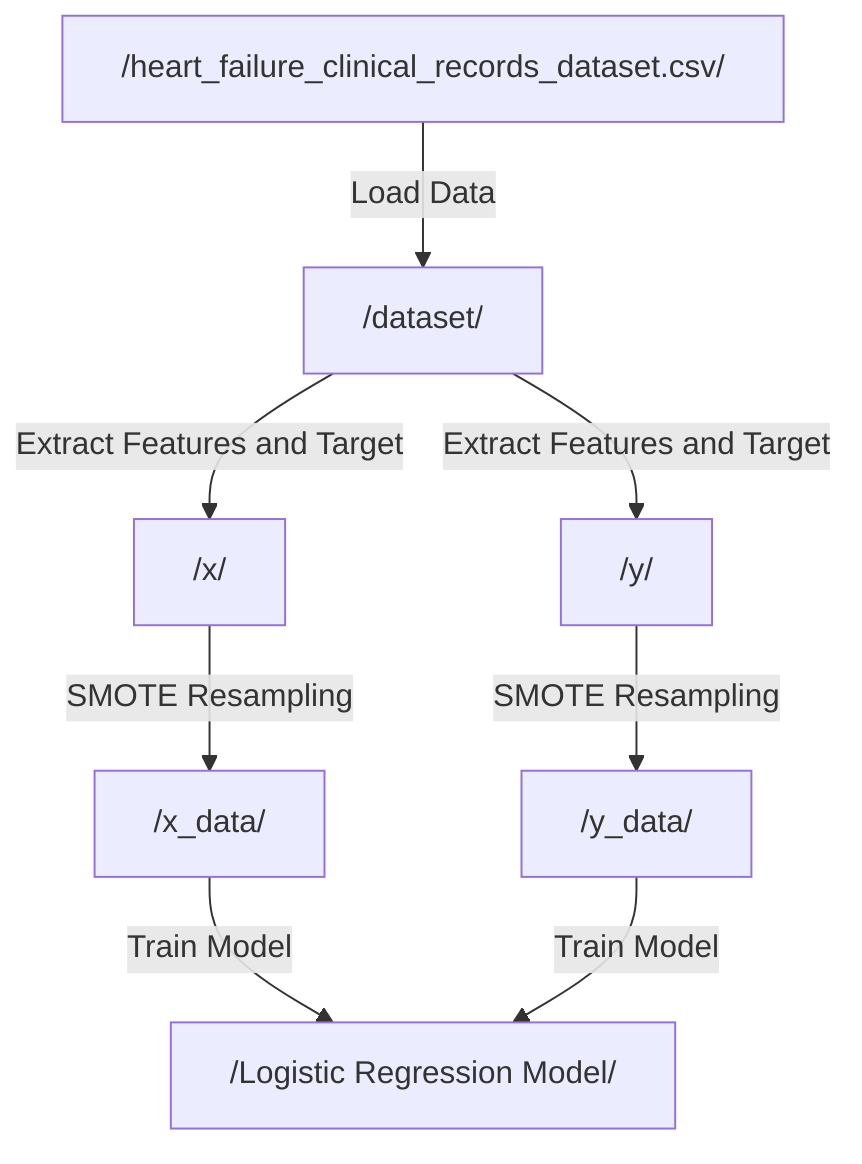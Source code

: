 graph TD
    A1["/heart_failure_clinical_records_dataset.csv/"] -->|Load Data| B1["/dataset/"]
    %% A1: Load the data from CSV file into a DataFrame
    B1 -->|Extract Features and Target| C1["/x/"] & C2["/y/"]
    %% B1: DataFrame containing data from CSV, split into features (x) and target (y)
    C1 -->|SMOTE Resampling| D1["/x_data/"]
    %% C1: Feature matrix used for model training, resampled using SMOTE
    C2 -->|SMOTE Resampling| D2["/y_data/"]
    %% C2: Target variable used for model training, resampled using SMOTE
    D1 -->|Train Model| E1["/Logistic Regression Model/"]
    D2 -->|Train Model| E1
    %% D1 & D2: Resampled features and target used to train Logistic Regression model